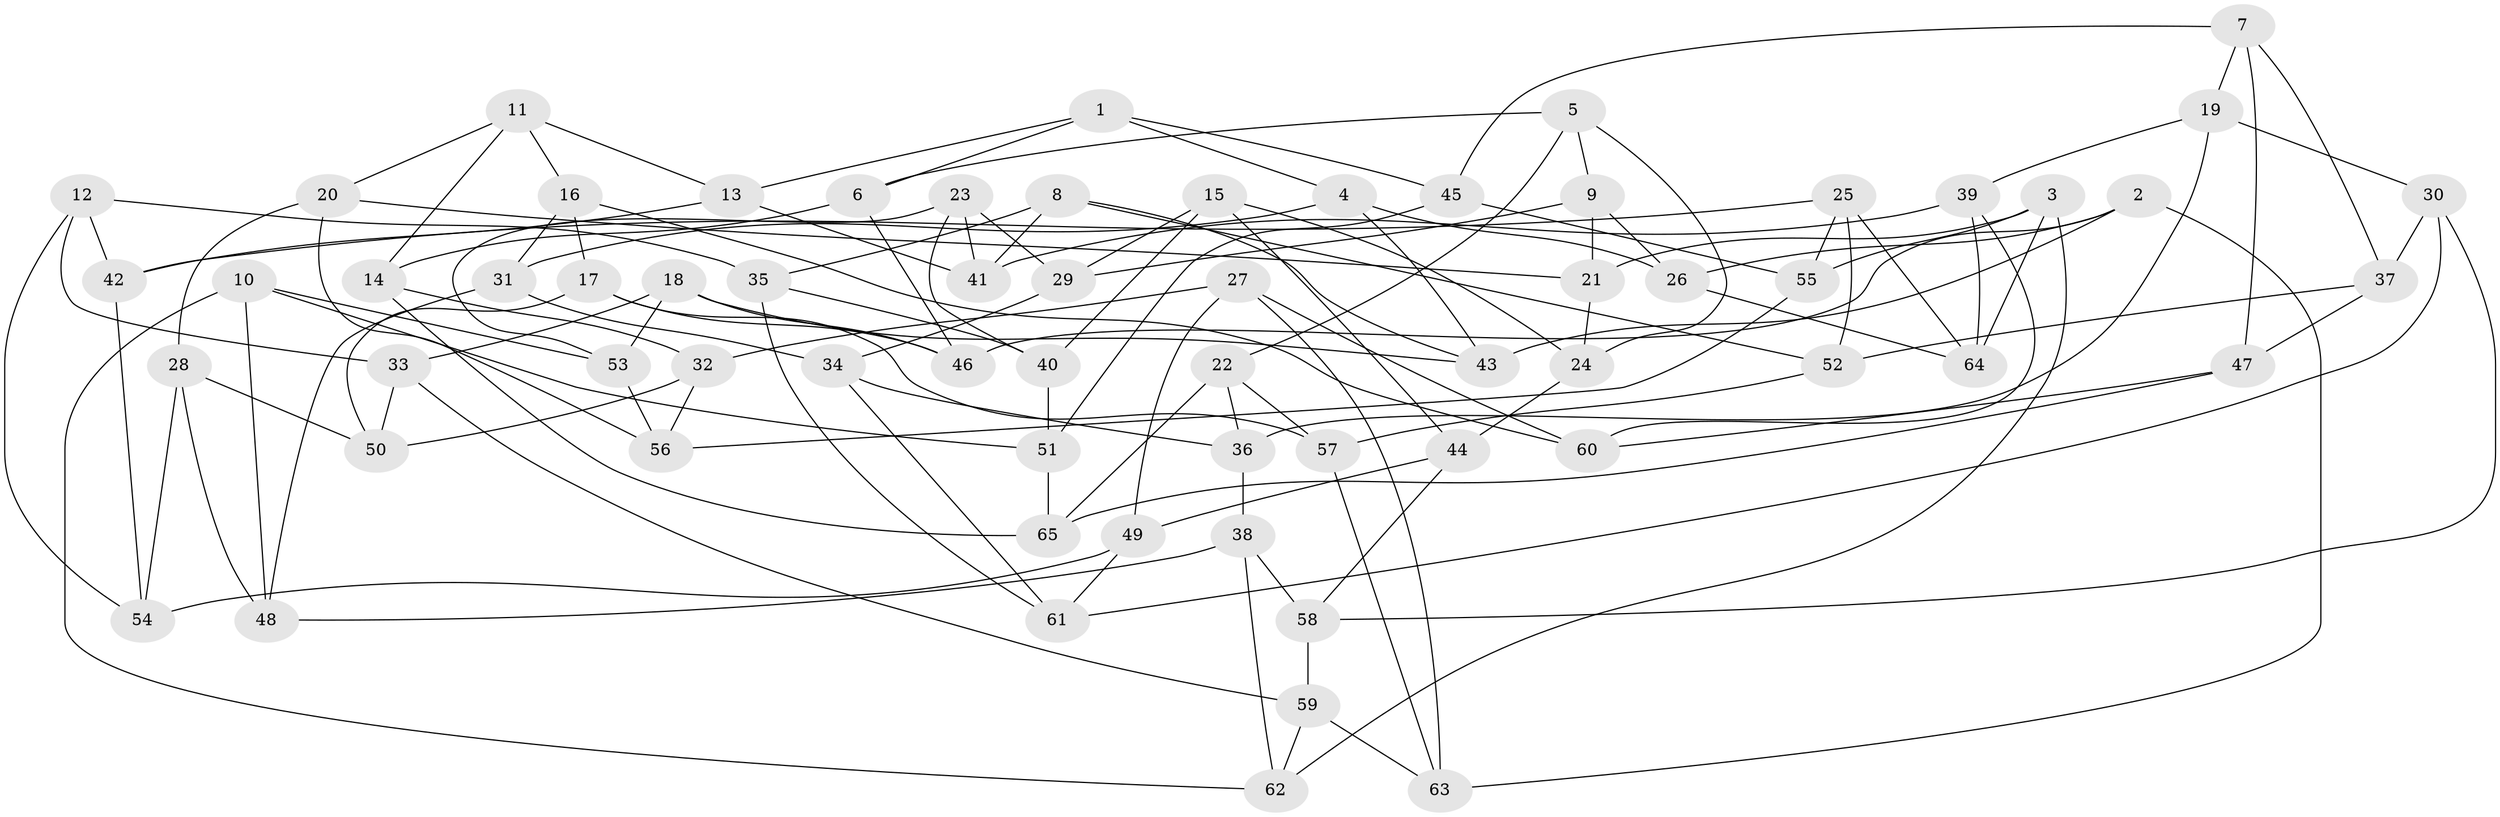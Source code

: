 // coarse degree distribution, {6: 0.5526315789473685, 5: 0.15789473684210525, 4: 0.2894736842105263}
// Generated by graph-tools (version 1.1) at 2025/24/03/03/25 07:24:27]
// undirected, 65 vertices, 130 edges
graph export_dot {
graph [start="1"]
  node [color=gray90,style=filled];
  1;
  2;
  3;
  4;
  5;
  6;
  7;
  8;
  9;
  10;
  11;
  12;
  13;
  14;
  15;
  16;
  17;
  18;
  19;
  20;
  21;
  22;
  23;
  24;
  25;
  26;
  27;
  28;
  29;
  30;
  31;
  32;
  33;
  34;
  35;
  36;
  37;
  38;
  39;
  40;
  41;
  42;
  43;
  44;
  45;
  46;
  47;
  48;
  49;
  50;
  51;
  52;
  53;
  54;
  55;
  56;
  57;
  58;
  59;
  60;
  61;
  62;
  63;
  64;
  65;
  1 -- 4;
  1 -- 6;
  1 -- 45;
  1 -- 13;
  2 -- 63;
  2 -- 46;
  2 -- 26;
  2 -- 43;
  3 -- 64;
  3 -- 21;
  3 -- 62;
  3 -- 55;
  4 -- 26;
  4 -- 31;
  4 -- 43;
  5 -- 22;
  5 -- 24;
  5 -- 9;
  5 -- 6;
  6 -- 14;
  6 -- 46;
  7 -- 37;
  7 -- 45;
  7 -- 19;
  7 -- 47;
  8 -- 52;
  8 -- 43;
  8 -- 35;
  8 -- 41;
  9 -- 21;
  9 -- 29;
  9 -- 26;
  10 -- 53;
  10 -- 51;
  10 -- 48;
  10 -- 62;
  11 -- 14;
  11 -- 16;
  11 -- 20;
  11 -- 13;
  12 -- 42;
  12 -- 35;
  12 -- 33;
  12 -- 54;
  13 -- 42;
  13 -- 41;
  14 -- 65;
  14 -- 32;
  15 -- 24;
  15 -- 40;
  15 -- 29;
  15 -- 44;
  16 -- 31;
  16 -- 17;
  16 -- 60;
  17 -- 57;
  17 -- 50;
  17 -- 46;
  18 -- 46;
  18 -- 53;
  18 -- 43;
  18 -- 33;
  19 -- 39;
  19 -- 36;
  19 -- 30;
  20 -- 28;
  20 -- 56;
  20 -- 21;
  21 -- 24;
  22 -- 57;
  22 -- 36;
  22 -- 65;
  23 -- 40;
  23 -- 29;
  23 -- 53;
  23 -- 41;
  24 -- 44;
  25 -- 64;
  25 -- 55;
  25 -- 52;
  25 -- 42;
  26 -- 64;
  27 -- 63;
  27 -- 60;
  27 -- 49;
  27 -- 32;
  28 -- 48;
  28 -- 54;
  28 -- 50;
  29 -- 34;
  30 -- 58;
  30 -- 61;
  30 -- 37;
  31 -- 48;
  31 -- 34;
  32 -- 50;
  32 -- 56;
  33 -- 59;
  33 -- 50;
  34 -- 36;
  34 -- 61;
  35 -- 40;
  35 -- 61;
  36 -- 38;
  37 -- 47;
  37 -- 52;
  38 -- 62;
  38 -- 58;
  38 -- 48;
  39 -- 41;
  39 -- 64;
  39 -- 60;
  40 -- 51;
  42 -- 54;
  44 -- 58;
  44 -- 49;
  45 -- 55;
  45 -- 51;
  47 -- 60;
  47 -- 65;
  49 -- 61;
  49 -- 54;
  51 -- 65;
  52 -- 57;
  53 -- 56;
  55 -- 56;
  57 -- 63;
  58 -- 59;
  59 -- 63;
  59 -- 62;
}
